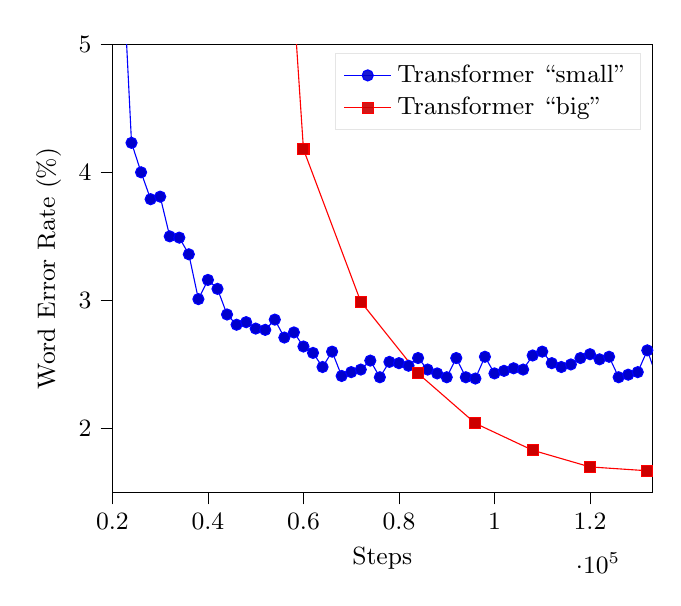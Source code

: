 \begin{tikzpicture}
\small

\begin{axis}[
legend cell align={left},
legend style={fill opacity=0.9, draw opacity=1, text opacity=1, draw=white!90.0!black},
tick align=outside,
tick pos=left,
x grid style={white!69.02!black},
xlabel={Steps},
xmin=20000, xmax=133000,
xtick style={color=black},
y grid style={white!69.02!black},
ylabel={Word Error Rate (\%)},
ymin=1.5, ymax=5,
ytick style={color=black}
]
\addplot 
table {
0 101.35
2000 89.31
4000 34.09
6000 10.81
8000 7.72
10000 6.51
12000 5.97
14000 6.04
16000 6.35
18000 5.73
20000 5.21
22000 5.73
24000 4.23
26000 4.00
28000 3.79
30000 3.81
32000 3.50
34000 3.49
36000 3.36
38000 3.01
40000 3.16
42000 3.09
44000 2.89
46000 2.81
48000 2.83
50000 2.78
52000 2.77
54000 2.85
56000 2.71
58000 2.75
60000 2.64
62000 2.59
64000 2.48
66000 2.60
68000 2.41
70000 2.44
72000 2.46
74000 2.53
76000 2.40
78000 2.52
80000 2.51
82000 2.49
84000 2.55
86000 2.46
88000 2.43
90000 2.40
92000 2.55
94000 2.40
96000 2.39
98000 2.56
100000 2.43
102000 2.45
104000 2.47
106000 2.46
108000 2.57
110000 2.60
112000 2.51
114000 2.48
116000 2.50
118000 2.55
120000 2.58
122000 2.54
124000 2.56
126000 2.40
128000 2.42
130000 2.44
132000 2.61
134000 2.40
136000 2.46
138000 2.41
140000 2.45
142000 2.52
144000 2.48
146000 2.52
148000 2.51
};
\addlegendentry{Transformer ``small''}
\addplot 
table {
0 101.44
12000 94.86
24000 82.02
36000 45.70
48000 10.92
60000 4.18
72000 2.99
84000 2.43
96000 2.04
108000 1.83
120000 1.70
132000 1.67
144000 1.53
};
\addlegendentry{Transformer ``big''}
\end{axis}
\end{tikzpicture}
